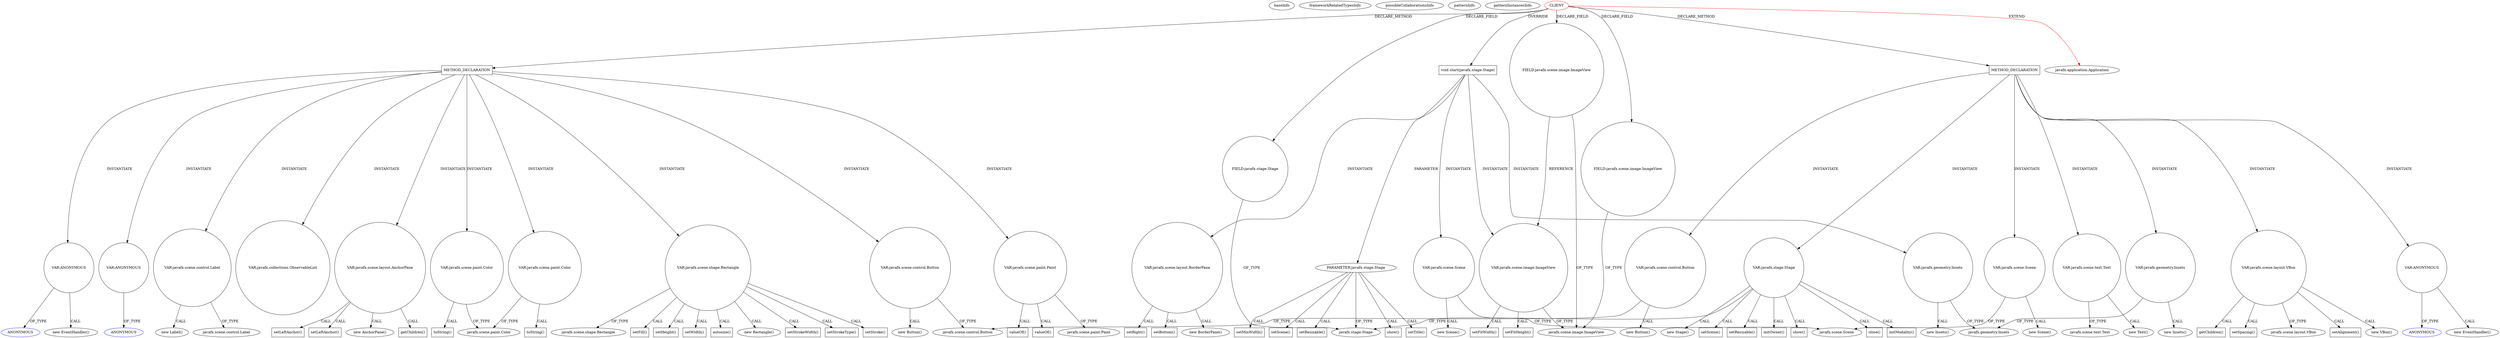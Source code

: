 digraph {
baseInfo[graphId=2969,category="pattern",isAnonymous=false,possibleRelation=false]
frameworkRelatedTypesInfo[0="javafx.application.Application"]
possibleCollaborationsInfo[]
patternInfo[frequency=2.0,patternRootClient=0]
patternInstancesInfo[0="Baschdl578-ColorReduction~/Baschdl578-ColorReduction/ColorReduction-master/src/main/java/edu/kit/ipd/swt1/SimpleColorReduction/UI.java~UI~149",1="Baschdl578-ColorReduction~/Baschdl578-ColorReduction/ColorReduction-master/src/main/java/edu/kit/ipd/swt1/SimpleColorReduction/PluginUI.java~PluginUI~157"]
174[label="new AnchorPane()",vertexType="CONSTRUCTOR_CALL",isFrameworkType=false]
175[label="VAR:javafx.scene.layout.AnchorPane",vertexType="VARIABLE_EXPRESION",isFrameworkType=false,shape=circle]
47[label="METHOD_DECLARATION",vertexType="CLIENT_METHOD_DECLARATION",isFrameworkType=false,shape=box]
0[label="CLIENT",vertexType="ROOT_CLIENT_CLASS_DECLARATION",isFrameworkType=false,color=red]
8[label="void start(javafx.stage.Stage)",vertexType="OVERRIDING_METHOD_DECLARATION",isFrameworkType=false,shape=box]
23[label="VAR:javafx.scene.layout.BorderPane",vertexType="VARIABLE_EXPRESION",isFrameworkType=false,shape=circle]
33[label="setRight()",vertexType="INSIDE_CALL",isFrameworkType=false,shape=box]
9[label="PARAMETER:javafx.stage.Stage",vertexType="PARAMETER_DECLARATION",isFrameworkType=false]
42[label="show()",vertexType="INSIDE_CALL",isFrameworkType=false,shape=box]
195[label="getChildren()",vertexType="INSIDE_CALL",isFrameworkType=false,shape=box]
153[label="VAR:javafx.scene.paint.Color",vertexType="VARIABLE_EXPRESION",isFrameworkType=false,shape=circle]
65[label="javafx.scene.paint.Color",vertexType="FRAMEWORK_CLASS_TYPE",isFrameworkType=false]
63[label="VAR:javafx.scene.paint.Color",vertexType="VARIABLE_EXPRESION",isFrameworkType=false,shape=circle]
64[label="toString()",vertexType="INSIDE_CALL",isFrameworkType=false,shape=box]
154[label="toString()",vertexType="INSIDE_CALL",isFrameworkType=false,shape=box]
2[label="FIELD:javafx.stage.Stage",vertexType="FIELD_DECLARATION",isFrameworkType=false,shape=circle]
35[label="setBottom()",vertexType="INSIDE_CALL",isFrameworkType=false,shape=box]
22[label="new BorderPane()",vertexType="CONSTRUCTOR_CALL",isFrameworkType=false]
17[label="VAR:javafx.scene.image.ImageView",vertexType="VARIABLE_EXPRESION",isFrameworkType=false,shape=circle]
21[label="setFitHeight()",vertexType="INSIDE_CALL",isFrameworkType=false,shape=box]
141[label="VAR:javafx.scene.shape.Rectangle",vertexType="VARIABLE_EXPRESION",isFrameworkType=false,shape=circle]
164[label="setStrokeWidth()",vertexType="INSIDE_CALL",isFrameworkType=false,shape=box]
166[label="setStrokeType()",vertexType="INSIDE_CALL",isFrameworkType=false,shape=box]
12[label="setTitle()",vertexType="INSIDE_CALL",isFrameworkType=false,shape=box]
186[label="setLeftAnchor()",vertexType="INSIDE_CALL",isFrameworkType=false,shape=box]
178[label="setLeftAnchor()",vertexType="INSIDE_CALL",isFrameworkType=false,shape=box]
60[label="VAR:javafx.scene.paint.Paint",vertexType="VARIABLE_EXPRESION",isFrameworkType=false,shape=circle]
69[label="valueOf()",vertexType="INSIDE_CALL",isFrameworkType=false,shape=box]
152[label="valueOf()",vertexType="INSIDE_CALL",isFrameworkType=false,shape=box]
62[label="javafx.scene.paint.Paint",vertexType="FRAMEWORK_CLASS_TYPE",isFrameworkType=false]
5[label="javafx.scene.image.ImageView",vertexType="FRAMEWORK_CLASS_TYPE",isFrameworkType=false]
97[label="VAR:ANONYMOUS",vertexType="VARIABLE_EXPRESION",isFrameworkType=false,shape=circle]
98[label="ANONYMOUS",vertexType="REFERENCE_ANONYMOUS_DECLARATION",isFrameworkType=false,color=blue]
114[label="VAR:ANONYMOUS",vertexType="VARIABLE_EXPRESION",isFrameworkType=false,shape=circle]
115[label="ANONYMOUS",vertexType="REFERENCE_ANONYMOUS_DECLARATION",isFrameworkType=false,color=blue]
96[label="new EventHandler()",vertexType="CONSTRUCTOR_CALL",isFrameworkType=false]
157[label="setStroke()",vertexType="INSIDE_CALL",isFrameworkType=false,shape=box]
3[label="javafx.stage.Stage",vertexType="FRAMEWORK_CLASS_TYPE",isFrameworkType=false]
476[label="VAR:javafx.stage.Stage",vertexType="VARIABLE_EXPRESION",isFrameworkType=false,shape=circle]
481[label="initOwner()",vertexType="INSIDE_CALL",isFrameworkType=false,shape=box]
521[label="show()",vertexType="INSIDE_CALL",isFrameworkType=false,shape=box]
509[label="close()",vertexType="INSIDE_CALL",isFrameworkType=false,shape=box]
14[label="setMinWidth()",vertexType="INSIDE_CALL",isFrameworkType=false,shape=box]
51[label="javafx.scene.shape.Rectangle",vertexType="FRAMEWORK_CLASS_TYPE",isFrameworkType=false]
1[label="javafx.application.Application",vertexType="FRAMEWORK_CLASS_TYPE",isFrameworkType=false]
39[label="VAR:javafx.scene.Scene",vertexType="VARIABLE_EXPRESION",isFrameworkType=false,shape=circle]
38[label="new Scene()",vertexType="CONSTRUCTOR_CALL",isFrameworkType=false]
78[label="VAR:javafx.scene.control.Label",vertexType="VARIABLE_EXPRESION",isFrameworkType=false,shape=circle]
79[label="javafx.scene.control.Label",vertexType="FRAMEWORK_CLASS_TYPE",isFrameworkType=false]
77[label="new Label()",vertexType="CONSTRUCTOR_CALL",isFrameworkType=false]
483[label="initModality()",vertexType="INSIDE_CALL",isFrameworkType=false,shape=box]
18[label="setFitWidth()",vertexType="INSIDE_CALL",isFrameworkType=false,shape=box]
150[label="setFill()",vertexType="INSIDE_CALL",isFrameworkType=false,shape=box]
148[label="setHeight()",vertexType="INSIDE_CALL",isFrameworkType=false,shape=box]
6[label="FIELD:javafx.scene.image.ImageView",vertexType="FIELD_DECLARATION",isFrameworkType=false,shape=circle]
4[label="FIELD:javafx.scene.image.ImageView",vertexType="FIELD_DECLARATION",isFrameworkType=false,shape=circle]
146[label="setWidth()",vertexType="INSIDE_CALL",isFrameworkType=false,shape=box]
474[label="METHOD_DECLARATION",vertexType="CLIENT_METHOD_DECLARATION",isFrameworkType=false,shape=box]
497[label="VAR:javafx.scene.text.Text",vertexType="VARIABLE_EXPRESION",isFrameworkType=false,shape=circle]
485[label="VAR:javafx.scene.layout.VBox",vertexType="VARIABLE_EXPRESION",isFrameworkType=false,shape=circle]
490[label="setAlignment()",vertexType="INSIDE_CALL",isFrameworkType=false,shape=box]
514[label="getChildren()",vertexType="INSIDE_CALL",isFrameworkType=false,shape=box]
496[label="new Text()",vertexType="CONSTRUCTOR_CALL",isFrameworkType=false]
505[label="VAR:ANONYMOUS",vertexType="VARIABLE_EXPRESION",isFrameworkType=false,shape=circle]
506[label="ANONYMOUS",vertexType="REFERENCE_ANONYMOUS_DECLARATION",isFrameworkType=false,color=blue]
504[label="new EventHandler()",vertexType="CONSTRUCTOR_CALL",isFrameworkType=false]
518[label="VAR:javafx.scene.Scene",vertexType="VARIABLE_EXPRESION",isFrameworkType=false,shape=circle]
517[label="new Scene()",vertexType="CONSTRUCTOR_CALL",isFrameworkType=false]
488[label="setSpacing()",vertexType="INSIDE_CALL",isFrameworkType=false,shape=box]
144[label="autosize()",vertexType="INSIDE_CALL",isFrameworkType=false,shape=box]
107[label="VAR:javafx.scene.control.Button",vertexType="VARIABLE_EXPRESION",isFrameworkType=false,shape=circle]
106[label="new Button()",vertexType="CONSTRUCTOR_CALL",isFrameworkType=false]
108[label="javafx.scene.control.Button",vertexType="FRAMEWORK_CLASS_TYPE",isFrameworkType=false]
475[label="new Stage()",vertexType="CONSTRUCTOR_CALL",isFrameworkType=false]
500[label="VAR:javafx.scene.control.Button",vertexType="VARIABLE_EXPRESION",isFrameworkType=false,shape=circle]
499[label="new Button()",vertexType="CONSTRUCTOR_CALL",isFrameworkType=false]
37[label="setScene()",vertexType="INSIDE_CALL",isFrameworkType=false,shape=box]
516[label="setScene()",vertexType="INSIDE_CALL",isFrameworkType=false,shape=box]
16[label="setResizable()",vertexType="INSIDE_CALL",isFrameworkType=false,shape=box]
479[label="setResizable()",vertexType="INSIDE_CALL",isFrameworkType=false,shape=box]
484[label="new VBox()",vertexType="CONSTRUCTOR_CALL",isFrameworkType=false]
486[label="javafx.scene.layout.VBox",vertexType="FRAMEWORK_CLASS_TYPE",isFrameworkType=false]
498[label="javafx.scene.text.Text",vertexType="FRAMEWORK_CLASS_TYPE",isFrameworkType=false]
140[label="new Rectangle()",vertexType="CONSTRUCTOR_CALL",isFrameworkType=false]
28[label="VAR:javafx.geometry.Insets",vertexType="VARIABLE_EXPRESION",isFrameworkType=false,shape=circle]
27[label="new Insets()",vertexType="CONSTRUCTOR_CALL",isFrameworkType=false]
29[label="javafx.geometry.Insets",vertexType="FRAMEWORK_CLASS_TYPE",isFrameworkType=false]
40[label="javafx.scene.Scene",vertexType="FRAMEWORK_CLASS_TYPE",isFrameworkType=false]
494[label="VAR:javafx.geometry.Insets",vertexType="VARIABLE_EXPRESION",isFrameworkType=false,shape=circle]
493[label="new Insets()",vertexType="CONSTRUCTOR_CALL",isFrameworkType=false]
120[label="VAR:javafx.collections.ObservableList",vertexType="VARIABLE_EXPRESION",isFrameworkType=false,shape=circle]
9->14[label="CALL"]
494->493[label="CALL"]
0->4[label="DECLARE_FIELD"]
0->1[label="EXTEND",color=red]
476->481[label="CALL"]
476->3[label="OF_TYPE"]
141->157[label="CALL"]
175->174[label="CALL"]
9->16[label="CALL"]
485->490[label="CALL"]
9->3[label="OF_TYPE"]
97->98[label="OF_TYPE"]
141->166[label="CALL"]
8->28[label="INSTANTIATE"]
175->178[label="CALL"]
9->42[label="CALL"]
476->475[label="CALL"]
17->21[label="CALL"]
0->2[label="DECLARE_FIELD"]
474->505[label="INSTANTIATE"]
78->77[label="CALL"]
141->164[label="CALL"]
476->516[label="CALL"]
2->3[label="OF_TYPE"]
114->115[label="OF_TYPE"]
39->40[label="OF_TYPE"]
8->17[label="INSTANTIATE"]
518->517[label="CALL"]
23->22[label="CALL"]
0->474[label="DECLARE_METHOD"]
500->108[label="OF_TYPE"]
60->69[label="CALL"]
474->518[label="INSTANTIATE"]
60->152[label="CALL"]
17->5[label="OF_TYPE"]
175->195[label="CALL"]
63->65[label="OF_TYPE"]
505->504[label="CALL"]
107->108[label="OF_TYPE"]
8->39[label="INSTANTIATE"]
47->60[label="INSTANTIATE"]
28->29[label="OF_TYPE"]
0->6[label="DECLARE_FIELD"]
47->78[label="INSTANTIATE"]
141->146[label="CALL"]
505->506[label="OF_TYPE"]
494->29[label="OF_TYPE"]
175->186[label="CALL"]
476->479[label="CALL"]
476->521[label="CALL"]
97->96[label="CALL"]
153->65[label="OF_TYPE"]
23->35[label="CALL"]
23->33[label="CALL"]
500->499[label="CALL"]
60->62[label="OF_TYPE"]
8->23[label="INSTANTIATE"]
9->12[label="CALL"]
485->486[label="OF_TYPE"]
4->5[label="OF_TYPE"]
17->18[label="CALL"]
474->497[label="INSTANTIATE"]
107->106[label="CALL"]
141->150[label="CALL"]
518->40[label="OF_TYPE"]
0->8[label="OVERRIDE"]
141->140[label="CALL"]
8->9[label="PARAMETER"]
141->148[label="CALL"]
485->514[label="CALL"]
63->64[label="CALL"]
141->51[label="OF_TYPE"]
47->107[label="INSTANTIATE"]
153->154[label="CALL"]
476->509[label="CALL"]
474->494[label="INSTANTIATE"]
28->27[label="CALL"]
141->144[label="CALL"]
47->153[label="INSTANTIATE"]
474->500[label="INSTANTIATE"]
497->498[label="OF_TYPE"]
39->38[label="CALL"]
47->175[label="INSTANTIATE"]
0->47[label="DECLARE_METHOD"]
485->484[label="CALL"]
47->63[label="INSTANTIATE"]
6->5[label="OF_TYPE"]
474->476[label="INSTANTIATE"]
47->120[label="INSTANTIATE"]
9->37[label="CALL"]
476->483[label="CALL"]
47->141[label="INSTANTIATE"]
47->114[label="INSTANTIATE"]
474->485[label="INSTANTIATE"]
47->97[label="INSTANTIATE"]
4->17[label="REFERENCE"]
78->79[label="OF_TYPE"]
497->496[label="CALL"]
485->488[label="CALL"]
}
